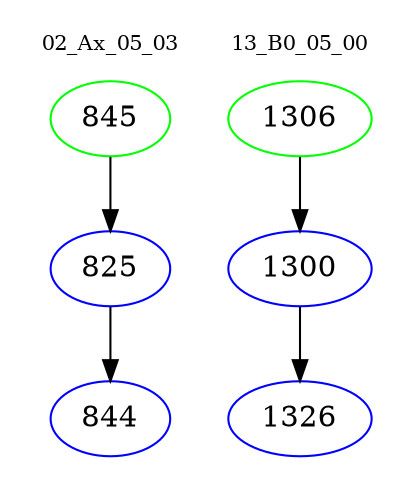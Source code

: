 digraph{
subgraph cluster_0 {
color = white
label = "02_Ax_05_03";
fontsize=10;
T0_845 [label="845", color="green"]
T0_845 -> T0_825 [color="black"]
T0_825 [label="825", color="blue"]
T0_825 -> T0_844 [color="black"]
T0_844 [label="844", color="blue"]
}
subgraph cluster_1 {
color = white
label = "13_B0_05_00";
fontsize=10;
T1_1306 [label="1306", color="green"]
T1_1306 -> T1_1300 [color="black"]
T1_1300 [label="1300", color="blue"]
T1_1300 -> T1_1326 [color="black"]
T1_1326 [label="1326", color="blue"]
}
}
